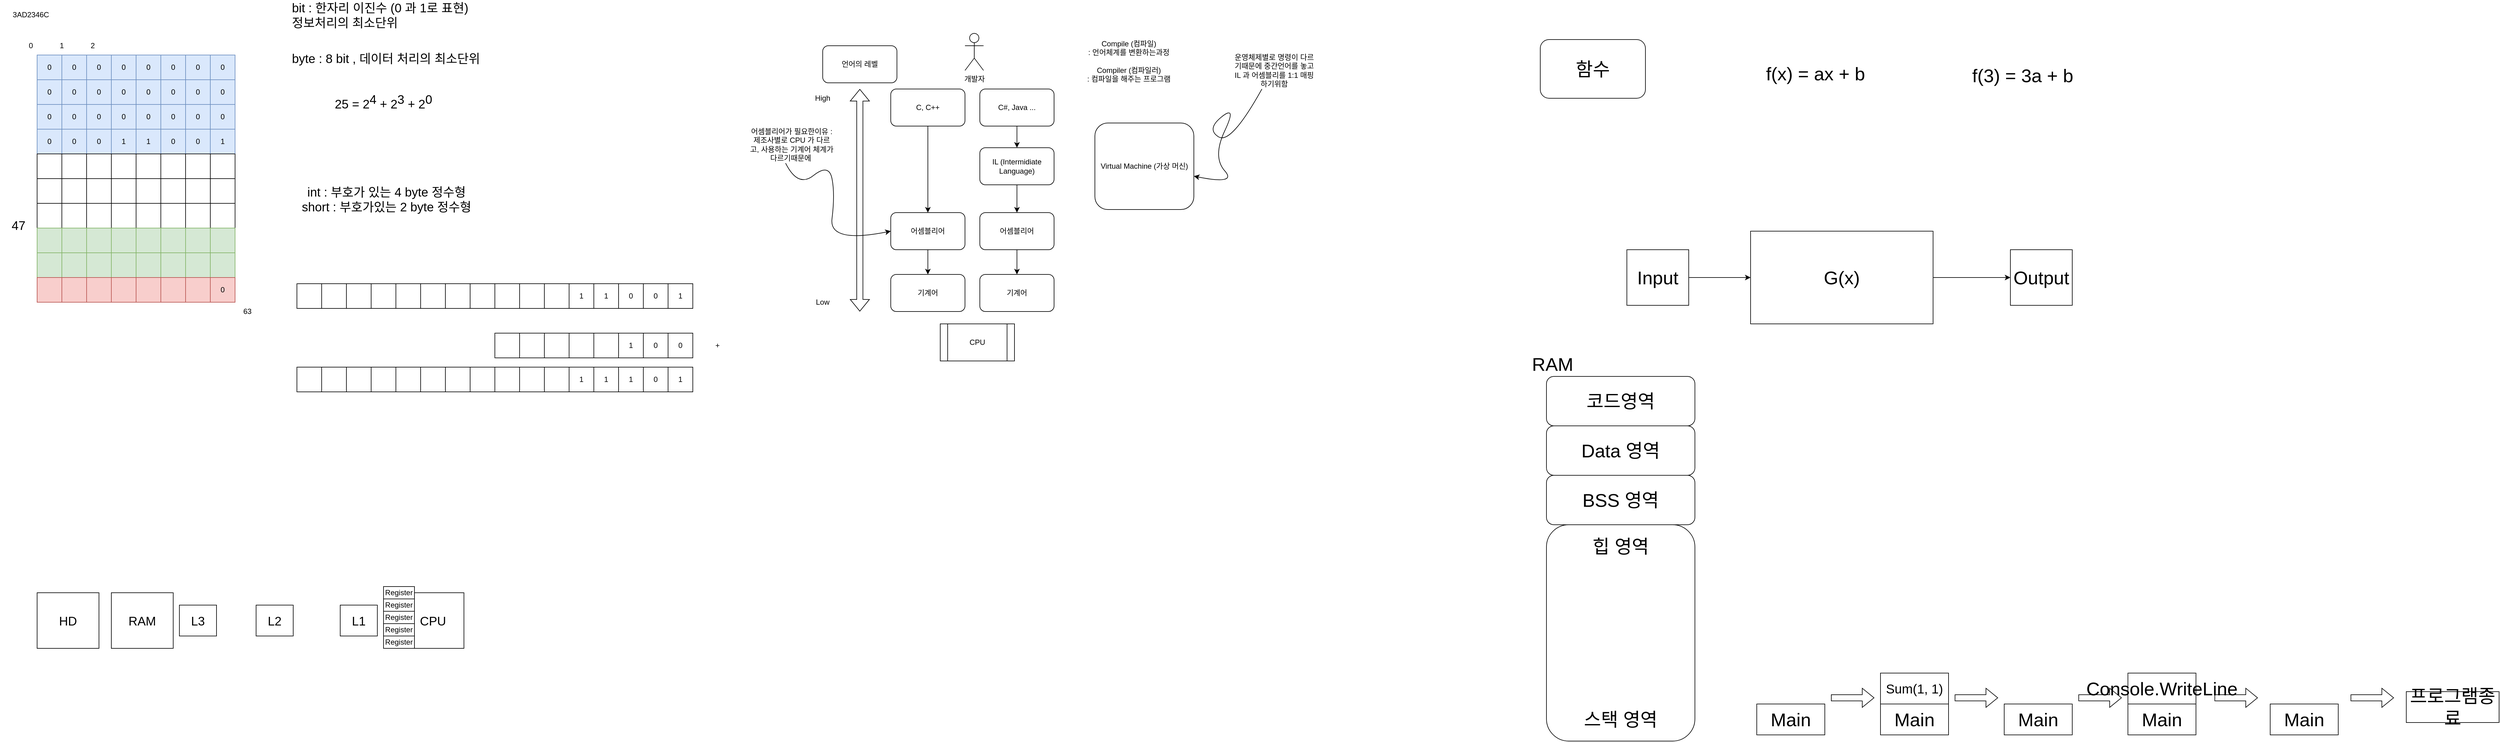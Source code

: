 <mxfile version="20.8.16" type="device"><diagram id="C5RBs43oDa-KdzZeNtuy" name="Page-1"><mxGraphModel dx="875" dy="1653" grid="1" gridSize="10" guides="1" tooltips="1" connect="1" arrows="1" fold="1" page="1" pageScale="1" pageWidth="827" pageHeight="1169" math="0" shadow="0"><root><mxCell id="WIyWlLk6GJQsqaUBKTNV-0"/><mxCell id="WIyWlLk6GJQsqaUBKTNV-1" parent="WIyWlLk6GJQsqaUBKTNV-0"/><mxCell id="dY5niSCzDYul9lsuzA1u-0" value="0" style="rounded=0;whiteSpace=wrap;html=1;fillColor=#dae8fc;strokeColor=#6c8ebf;" vertex="1" parent="WIyWlLk6GJQsqaUBKTNV-1"><mxGeometry x="80" y="40" width="40" height="40" as="geometry"/></mxCell><mxCell id="dY5niSCzDYul9lsuzA1u-1" value="0" style="rounded=0;whiteSpace=wrap;html=1;fillColor=#dae8fc;strokeColor=#6c8ebf;" vertex="1" parent="WIyWlLk6GJQsqaUBKTNV-1"><mxGeometry x="120" y="40" width="40" height="40" as="geometry"/></mxCell><mxCell id="dY5niSCzDYul9lsuzA1u-2" value="0" style="rounded=0;whiteSpace=wrap;html=1;fillColor=#dae8fc;strokeColor=#6c8ebf;" vertex="1" parent="WIyWlLk6GJQsqaUBKTNV-1"><mxGeometry x="160" y="40" width="40" height="40" as="geometry"/></mxCell><mxCell id="dY5niSCzDYul9lsuzA1u-3" value="0" style="rounded=0;whiteSpace=wrap;html=1;fillColor=#dae8fc;strokeColor=#6c8ebf;" vertex="1" parent="WIyWlLk6GJQsqaUBKTNV-1"><mxGeometry x="200" y="40" width="40" height="40" as="geometry"/></mxCell><mxCell id="dY5niSCzDYul9lsuzA1u-4" value="0" style="rounded=0;whiteSpace=wrap;html=1;fillColor=#dae8fc;strokeColor=#6c8ebf;" vertex="1" parent="WIyWlLk6GJQsqaUBKTNV-1"><mxGeometry x="240" y="40" width="40" height="40" as="geometry"/></mxCell><mxCell id="dY5niSCzDYul9lsuzA1u-5" value="0" style="rounded=0;whiteSpace=wrap;html=1;fillColor=#dae8fc;strokeColor=#6c8ebf;" vertex="1" parent="WIyWlLk6GJQsqaUBKTNV-1"><mxGeometry x="280" y="40" width="40" height="40" as="geometry"/></mxCell><mxCell id="dY5niSCzDYul9lsuzA1u-6" value="0" style="rounded=0;whiteSpace=wrap;html=1;fillColor=#dae8fc;strokeColor=#6c8ebf;" vertex="1" parent="WIyWlLk6GJQsqaUBKTNV-1"><mxGeometry x="320" y="40" width="40" height="40" as="geometry"/></mxCell><mxCell id="dY5niSCzDYul9lsuzA1u-7" value="0" style="rounded=0;whiteSpace=wrap;html=1;fillColor=#dae8fc;strokeColor=#6c8ebf;" vertex="1" parent="WIyWlLk6GJQsqaUBKTNV-1"><mxGeometry x="360" y="40" width="40" height="40" as="geometry"/></mxCell><mxCell id="dY5niSCzDYul9lsuzA1u-10" value="0" style="rounded=0;whiteSpace=wrap;html=1;fillColor=#dae8fc;strokeColor=#6c8ebf;" vertex="1" parent="WIyWlLk6GJQsqaUBKTNV-1"><mxGeometry x="80" y="80" width="40" height="40" as="geometry"/></mxCell><mxCell id="dY5niSCzDYul9lsuzA1u-11" value="0" style="rounded=0;whiteSpace=wrap;html=1;fillColor=#dae8fc;strokeColor=#6c8ebf;" vertex="1" parent="WIyWlLk6GJQsqaUBKTNV-1"><mxGeometry x="120" y="80" width="40" height="40" as="geometry"/></mxCell><mxCell id="dY5niSCzDYul9lsuzA1u-12" value="0" style="rounded=0;whiteSpace=wrap;html=1;fillColor=#dae8fc;strokeColor=#6c8ebf;" vertex="1" parent="WIyWlLk6GJQsqaUBKTNV-1"><mxGeometry x="160" y="80" width="40" height="40" as="geometry"/></mxCell><mxCell id="dY5niSCzDYul9lsuzA1u-13" value="0" style="rounded=0;whiteSpace=wrap;html=1;fillColor=#dae8fc;strokeColor=#6c8ebf;" vertex="1" parent="WIyWlLk6GJQsqaUBKTNV-1"><mxGeometry x="200" y="80" width="40" height="40" as="geometry"/></mxCell><mxCell id="dY5niSCzDYul9lsuzA1u-14" value="0" style="rounded=0;whiteSpace=wrap;html=1;fillColor=#dae8fc;strokeColor=#6c8ebf;" vertex="1" parent="WIyWlLk6GJQsqaUBKTNV-1"><mxGeometry x="240" y="80" width="40" height="40" as="geometry"/></mxCell><mxCell id="dY5niSCzDYul9lsuzA1u-15" value="0" style="rounded=0;whiteSpace=wrap;html=1;fillColor=#dae8fc;strokeColor=#6c8ebf;" vertex="1" parent="WIyWlLk6GJQsqaUBKTNV-1"><mxGeometry x="280" y="80" width="40" height="40" as="geometry"/></mxCell><mxCell id="dY5niSCzDYul9lsuzA1u-16" value="0" style="rounded=0;whiteSpace=wrap;html=1;fillColor=#dae8fc;strokeColor=#6c8ebf;" vertex="1" parent="WIyWlLk6GJQsqaUBKTNV-1"><mxGeometry x="320" y="80" width="40" height="40" as="geometry"/></mxCell><mxCell id="dY5niSCzDYul9lsuzA1u-17" value="0" style="rounded=0;whiteSpace=wrap;html=1;fillColor=#dae8fc;strokeColor=#6c8ebf;" vertex="1" parent="WIyWlLk6GJQsqaUBKTNV-1"><mxGeometry x="360" y="80" width="40" height="40" as="geometry"/></mxCell><mxCell id="dY5niSCzDYul9lsuzA1u-40" value="0" style="rounded=0;whiteSpace=wrap;html=1;fillColor=#dae8fc;strokeColor=#6c8ebf;" vertex="1" parent="WIyWlLk6GJQsqaUBKTNV-1"><mxGeometry x="80" y="120" width="40" height="40" as="geometry"/></mxCell><mxCell id="dY5niSCzDYul9lsuzA1u-41" value="0" style="rounded=0;whiteSpace=wrap;html=1;fillColor=#dae8fc;strokeColor=#6c8ebf;" vertex="1" parent="WIyWlLk6GJQsqaUBKTNV-1"><mxGeometry x="120" y="120" width="40" height="40" as="geometry"/></mxCell><mxCell id="dY5niSCzDYul9lsuzA1u-42" value="0" style="rounded=0;whiteSpace=wrap;html=1;fillColor=#dae8fc;strokeColor=#6c8ebf;" vertex="1" parent="WIyWlLk6GJQsqaUBKTNV-1"><mxGeometry x="160" y="120" width="40" height="40" as="geometry"/></mxCell><mxCell id="dY5niSCzDYul9lsuzA1u-43" value="0" style="rounded=0;whiteSpace=wrap;html=1;fillColor=#dae8fc;strokeColor=#6c8ebf;" vertex="1" parent="WIyWlLk6GJQsqaUBKTNV-1"><mxGeometry x="200" y="120" width="40" height="40" as="geometry"/></mxCell><mxCell id="dY5niSCzDYul9lsuzA1u-44" value="0" style="rounded=0;whiteSpace=wrap;html=1;fillColor=#dae8fc;strokeColor=#6c8ebf;" vertex="1" parent="WIyWlLk6GJQsqaUBKTNV-1"><mxGeometry x="240" y="120" width="40" height="40" as="geometry"/></mxCell><mxCell id="dY5niSCzDYul9lsuzA1u-45" value="0" style="rounded=0;whiteSpace=wrap;html=1;fillColor=#dae8fc;strokeColor=#6c8ebf;" vertex="1" parent="WIyWlLk6GJQsqaUBKTNV-1"><mxGeometry x="280" y="120" width="40" height="40" as="geometry"/></mxCell><mxCell id="dY5niSCzDYul9lsuzA1u-46" value="0" style="rounded=0;whiteSpace=wrap;html=1;fillColor=#dae8fc;strokeColor=#6c8ebf;" vertex="1" parent="WIyWlLk6GJQsqaUBKTNV-1"><mxGeometry x="320" y="120" width="40" height="40" as="geometry"/></mxCell><mxCell id="dY5niSCzDYul9lsuzA1u-47" value="0" style="rounded=0;whiteSpace=wrap;html=1;fillColor=#dae8fc;strokeColor=#6c8ebf;" vertex="1" parent="WIyWlLk6GJQsqaUBKTNV-1"><mxGeometry x="360" y="120" width="40" height="40" as="geometry"/></mxCell><mxCell id="dY5niSCzDYul9lsuzA1u-50" value="0" style="rounded=0;whiteSpace=wrap;html=1;fillColor=#dae8fc;strokeColor=#6c8ebf;" vertex="1" parent="WIyWlLk6GJQsqaUBKTNV-1"><mxGeometry x="80" y="160" width="40" height="40" as="geometry"/></mxCell><mxCell id="dY5niSCzDYul9lsuzA1u-51" value="0" style="rounded=0;whiteSpace=wrap;html=1;fillColor=#dae8fc;strokeColor=#6c8ebf;" vertex="1" parent="WIyWlLk6GJQsqaUBKTNV-1"><mxGeometry x="120" y="160" width="40" height="40" as="geometry"/></mxCell><mxCell id="dY5niSCzDYul9lsuzA1u-52" value="0" style="rounded=0;whiteSpace=wrap;html=1;fillColor=#dae8fc;strokeColor=#6c8ebf;" vertex="1" parent="WIyWlLk6GJQsqaUBKTNV-1"><mxGeometry x="160" y="160" width="40" height="40" as="geometry"/></mxCell><mxCell id="dY5niSCzDYul9lsuzA1u-53" value="1" style="rounded=0;whiteSpace=wrap;html=1;fillColor=#dae8fc;strokeColor=#6c8ebf;" vertex="1" parent="WIyWlLk6GJQsqaUBKTNV-1"><mxGeometry x="200" y="160" width="40" height="40" as="geometry"/></mxCell><mxCell id="dY5niSCzDYul9lsuzA1u-54" value="1" style="rounded=0;whiteSpace=wrap;html=1;fillColor=#dae8fc;strokeColor=#6c8ebf;" vertex="1" parent="WIyWlLk6GJQsqaUBKTNV-1"><mxGeometry x="240" y="160" width="40" height="40" as="geometry"/></mxCell><mxCell id="dY5niSCzDYul9lsuzA1u-55" value="0" style="rounded=0;whiteSpace=wrap;html=1;fillColor=#dae8fc;strokeColor=#6c8ebf;" vertex="1" parent="WIyWlLk6GJQsqaUBKTNV-1"><mxGeometry x="280" y="160" width="40" height="40" as="geometry"/></mxCell><mxCell id="dY5niSCzDYul9lsuzA1u-56" value="0" style="rounded=0;whiteSpace=wrap;html=1;fillColor=#dae8fc;strokeColor=#6c8ebf;" vertex="1" parent="WIyWlLk6GJQsqaUBKTNV-1"><mxGeometry x="320" y="160" width="40" height="40" as="geometry"/></mxCell><mxCell id="dY5niSCzDYul9lsuzA1u-57" value="1" style="rounded=0;whiteSpace=wrap;html=1;fillColor=#dae8fc;strokeColor=#6c8ebf;" vertex="1" parent="WIyWlLk6GJQsqaUBKTNV-1"><mxGeometry x="360" y="160" width="40" height="40" as="geometry"/></mxCell><mxCell id="dY5niSCzDYul9lsuzA1u-60" value="" style="rounded=0;whiteSpace=wrap;html=1;" vertex="1" parent="WIyWlLk6GJQsqaUBKTNV-1"><mxGeometry x="80" y="200" width="40" height="40" as="geometry"/></mxCell><mxCell id="dY5niSCzDYul9lsuzA1u-61" value="" style="rounded=0;whiteSpace=wrap;html=1;" vertex="1" parent="WIyWlLk6GJQsqaUBKTNV-1"><mxGeometry x="120" y="200" width="40" height="40" as="geometry"/></mxCell><mxCell id="dY5niSCzDYul9lsuzA1u-62" value="" style="rounded=0;whiteSpace=wrap;html=1;" vertex="1" parent="WIyWlLk6GJQsqaUBKTNV-1"><mxGeometry x="160" y="200" width="40" height="40" as="geometry"/></mxCell><mxCell id="dY5niSCzDYul9lsuzA1u-63" value="" style="rounded=0;whiteSpace=wrap;html=1;" vertex="1" parent="WIyWlLk6GJQsqaUBKTNV-1"><mxGeometry x="200" y="200" width="40" height="40" as="geometry"/></mxCell><mxCell id="dY5niSCzDYul9lsuzA1u-64" value="" style="rounded=0;whiteSpace=wrap;html=1;" vertex="1" parent="WIyWlLk6GJQsqaUBKTNV-1"><mxGeometry x="240" y="200" width="40" height="40" as="geometry"/></mxCell><mxCell id="dY5niSCzDYul9lsuzA1u-65" value="" style="rounded=0;whiteSpace=wrap;html=1;" vertex="1" parent="WIyWlLk6GJQsqaUBKTNV-1"><mxGeometry x="280" y="200" width="40" height="40" as="geometry"/></mxCell><mxCell id="dY5niSCzDYul9lsuzA1u-66" value="" style="rounded=0;whiteSpace=wrap;html=1;" vertex="1" parent="WIyWlLk6GJQsqaUBKTNV-1"><mxGeometry x="320" y="200" width="40" height="40" as="geometry"/></mxCell><mxCell id="dY5niSCzDYul9lsuzA1u-67" value="" style="rounded=0;whiteSpace=wrap;html=1;" vertex="1" parent="WIyWlLk6GJQsqaUBKTNV-1"><mxGeometry x="360" y="200" width="40" height="40" as="geometry"/></mxCell><mxCell id="dY5niSCzDYul9lsuzA1u-70" value="" style="rounded=0;whiteSpace=wrap;html=1;" vertex="1" parent="WIyWlLk6GJQsqaUBKTNV-1"><mxGeometry x="80" y="240" width="40" height="40" as="geometry"/></mxCell><mxCell id="dY5niSCzDYul9lsuzA1u-71" value="" style="rounded=0;whiteSpace=wrap;html=1;" vertex="1" parent="WIyWlLk6GJQsqaUBKTNV-1"><mxGeometry x="120" y="240" width="40" height="40" as="geometry"/></mxCell><mxCell id="dY5niSCzDYul9lsuzA1u-72" value="" style="rounded=0;whiteSpace=wrap;html=1;" vertex="1" parent="WIyWlLk6GJQsqaUBKTNV-1"><mxGeometry x="160" y="240" width="40" height="40" as="geometry"/></mxCell><mxCell id="dY5niSCzDYul9lsuzA1u-73" value="" style="rounded=0;whiteSpace=wrap;html=1;" vertex="1" parent="WIyWlLk6GJQsqaUBKTNV-1"><mxGeometry x="200" y="240" width="40" height="40" as="geometry"/></mxCell><mxCell id="dY5niSCzDYul9lsuzA1u-74" value="" style="rounded=0;whiteSpace=wrap;html=1;" vertex="1" parent="WIyWlLk6GJQsqaUBKTNV-1"><mxGeometry x="240" y="240" width="40" height="40" as="geometry"/></mxCell><mxCell id="dY5niSCzDYul9lsuzA1u-75" value="" style="rounded=0;whiteSpace=wrap;html=1;" vertex="1" parent="WIyWlLk6GJQsqaUBKTNV-1"><mxGeometry x="280" y="240" width="40" height="40" as="geometry"/></mxCell><mxCell id="dY5niSCzDYul9lsuzA1u-76" value="" style="rounded=0;whiteSpace=wrap;html=1;" vertex="1" parent="WIyWlLk6GJQsqaUBKTNV-1"><mxGeometry x="320" y="240" width="40" height="40" as="geometry"/></mxCell><mxCell id="dY5niSCzDYul9lsuzA1u-77" value="" style="rounded=0;whiteSpace=wrap;html=1;" vertex="1" parent="WIyWlLk6GJQsqaUBKTNV-1"><mxGeometry x="360" y="240" width="40" height="40" as="geometry"/></mxCell><mxCell id="dY5niSCzDYul9lsuzA1u-80" value="" style="rounded=0;whiteSpace=wrap;html=1;" vertex="1" parent="WIyWlLk6GJQsqaUBKTNV-1"><mxGeometry x="80" y="280" width="40" height="40" as="geometry"/></mxCell><mxCell id="dY5niSCzDYul9lsuzA1u-81" value="" style="rounded=0;whiteSpace=wrap;html=1;" vertex="1" parent="WIyWlLk6GJQsqaUBKTNV-1"><mxGeometry x="120" y="280" width="40" height="40" as="geometry"/></mxCell><mxCell id="dY5niSCzDYul9lsuzA1u-82" value="" style="rounded=0;whiteSpace=wrap;html=1;" vertex="1" parent="WIyWlLk6GJQsqaUBKTNV-1"><mxGeometry x="160" y="280" width="40" height="40" as="geometry"/></mxCell><mxCell id="dY5niSCzDYul9lsuzA1u-83" value="" style="rounded=0;whiteSpace=wrap;html=1;" vertex="1" parent="WIyWlLk6GJQsqaUBKTNV-1"><mxGeometry x="200" y="280" width="40" height="40" as="geometry"/></mxCell><mxCell id="dY5niSCzDYul9lsuzA1u-84" value="" style="rounded=0;whiteSpace=wrap;html=1;" vertex="1" parent="WIyWlLk6GJQsqaUBKTNV-1"><mxGeometry x="240" y="280" width="40" height="40" as="geometry"/></mxCell><mxCell id="dY5niSCzDYul9lsuzA1u-85" value="" style="rounded=0;whiteSpace=wrap;html=1;" vertex="1" parent="WIyWlLk6GJQsqaUBKTNV-1"><mxGeometry x="280" y="280" width="40" height="40" as="geometry"/></mxCell><mxCell id="dY5niSCzDYul9lsuzA1u-86" value="" style="rounded=0;whiteSpace=wrap;html=1;" vertex="1" parent="WIyWlLk6GJQsqaUBKTNV-1"><mxGeometry x="320" y="280" width="40" height="40" as="geometry"/></mxCell><mxCell id="dY5niSCzDYul9lsuzA1u-87" value="" style="rounded=0;whiteSpace=wrap;html=1;" vertex="1" parent="WIyWlLk6GJQsqaUBKTNV-1"><mxGeometry x="360" y="280" width="40" height="40" as="geometry"/></mxCell><mxCell id="dY5niSCzDYul9lsuzA1u-90" value="" style="rounded=0;whiteSpace=wrap;html=1;fillColor=#d5e8d4;strokeColor=#82b366;" vertex="1" parent="WIyWlLk6GJQsqaUBKTNV-1"><mxGeometry x="80" y="320" width="40" height="40" as="geometry"/></mxCell><mxCell id="dY5niSCzDYul9lsuzA1u-91" value="" style="rounded=0;whiteSpace=wrap;html=1;fillColor=#d5e8d4;strokeColor=#82b366;" vertex="1" parent="WIyWlLk6GJQsqaUBKTNV-1"><mxGeometry x="120" y="320" width="40" height="40" as="geometry"/></mxCell><mxCell id="dY5niSCzDYul9lsuzA1u-92" value="" style="rounded=0;whiteSpace=wrap;html=1;fillColor=#d5e8d4;strokeColor=#82b366;" vertex="1" parent="WIyWlLk6GJQsqaUBKTNV-1"><mxGeometry x="160" y="320" width="40" height="40" as="geometry"/></mxCell><mxCell id="dY5niSCzDYul9lsuzA1u-93" value="" style="rounded=0;whiteSpace=wrap;html=1;fillColor=#d5e8d4;strokeColor=#82b366;" vertex="1" parent="WIyWlLk6GJQsqaUBKTNV-1"><mxGeometry x="200" y="320" width="40" height="40" as="geometry"/></mxCell><mxCell id="dY5niSCzDYul9lsuzA1u-94" value="" style="rounded=0;whiteSpace=wrap;html=1;fillColor=#d5e8d4;strokeColor=#82b366;" vertex="1" parent="WIyWlLk6GJQsqaUBKTNV-1"><mxGeometry x="240" y="320" width="40" height="40" as="geometry"/></mxCell><mxCell id="dY5niSCzDYul9lsuzA1u-95" value="" style="rounded=0;whiteSpace=wrap;html=1;fillColor=#d5e8d4;strokeColor=#82b366;" vertex="1" parent="WIyWlLk6GJQsqaUBKTNV-1"><mxGeometry x="280" y="320" width="40" height="40" as="geometry"/></mxCell><mxCell id="dY5niSCzDYul9lsuzA1u-96" value="" style="rounded=0;whiteSpace=wrap;html=1;fillColor=#d5e8d4;strokeColor=#82b366;" vertex="1" parent="WIyWlLk6GJQsqaUBKTNV-1"><mxGeometry x="320" y="320" width="40" height="40" as="geometry"/></mxCell><mxCell id="dY5niSCzDYul9lsuzA1u-97" value="" style="rounded=0;whiteSpace=wrap;html=1;fillColor=#d5e8d4;strokeColor=#82b366;" vertex="1" parent="WIyWlLk6GJQsqaUBKTNV-1"><mxGeometry x="360" y="320" width="40" height="40" as="geometry"/></mxCell><mxCell id="dY5niSCzDYul9lsuzA1u-100" value="" style="rounded=0;whiteSpace=wrap;html=1;fillColor=#d5e8d4;strokeColor=#82b366;" vertex="1" parent="WIyWlLk6GJQsqaUBKTNV-1"><mxGeometry x="80" y="360" width="40" height="40" as="geometry"/></mxCell><mxCell id="dY5niSCzDYul9lsuzA1u-101" value="" style="rounded=0;whiteSpace=wrap;html=1;fillColor=#d5e8d4;strokeColor=#82b366;" vertex="1" parent="WIyWlLk6GJQsqaUBKTNV-1"><mxGeometry x="120" y="360" width="40" height="40" as="geometry"/></mxCell><mxCell id="dY5niSCzDYul9lsuzA1u-102" value="" style="rounded=0;whiteSpace=wrap;html=1;fillColor=#d5e8d4;strokeColor=#82b366;" vertex="1" parent="WIyWlLk6GJQsqaUBKTNV-1"><mxGeometry x="160" y="360" width="40" height="40" as="geometry"/></mxCell><mxCell id="dY5niSCzDYul9lsuzA1u-103" value="" style="rounded=0;whiteSpace=wrap;html=1;fillColor=#d5e8d4;strokeColor=#82b366;" vertex="1" parent="WIyWlLk6GJQsqaUBKTNV-1"><mxGeometry x="200" y="360" width="40" height="40" as="geometry"/></mxCell><mxCell id="dY5niSCzDYul9lsuzA1u-104" value="" style="rounded=0;whiteSpace=wrap;html=1;fillColor=#d5e8d4;strokeColor=#82b366;" vertex="1" parent="WIyWlLk6GJQsqaUBKTNV-1"><mxGeometry x="240" y="360" width="40" height="40" as="geometry"/></mxCell><mxCell id="dY5niSCzDYul9lsuzA1u-105" value="" style="rounded=0;whiteSpace=wrap;html=1;fillColor=#d5e8d4;strokeColor=#82b366;" vertex="1" parent="WIyWlLk6GJQsqaUBKTNV-1"><mxGeometry x="280" y="360" width="40" height="40" as="geometry"/></mxCell><mxCell id="dY5niSCzDYul9lsuzA1u-106" value="" style="rounded=0;whiteSpace=wrap;html=1;fillColor=#d5e8d4;strokeColor=#82b366;" vertex="1" parent="WIyWlLk6GJQsqaUBKTNV-1"><mxGeometry x="320" y="360" width="40" height="40" as="geometry"/></mxCell><mxCell id="dY5niSCzDYul9lsuzA1u-107" value="" style="rounded=0;whiteSpace=wrap;html=1;fillColor=#d5e8d4;strokeColor=#82b366;" vertex="1" parent="WIyWlLk6GJQsqaUBKTNV-1"><mxGeometry x="360" y="360" width="40" height="40" as="geometry"/></mxCell><mxCell id="dY5niSCzDYul9lsuzA1u-110" value="" style="rounded=0;whiteSpace=wrap;html=1;fillColor=#f8cecc;strokeColor=#b85450;" vertex="1" parent="WIyWlLk6GJQsqaUBKTNV-1"><mxGeometry x="80" y="400" width="40" height="40" as="geometry"/></mxCell><mxCell id="dY5niSCzDYul9lsuzA1u-111" value="" style="rounded=0;whiteSpace=wrap;html=1;fillColor=#f8cecc;strokeColor=#b85450;" vertex="1" parent="WIyWlLk6GJQsqaUBKTNV-1"><mxGeometry x="120" y="400" width="40" height="40" as="geometry"/></mxCell><mxCell id="dY5niSCzDYul9lsuzA1u-112" value="" style="rounded=0;whiteSpace=wrap;html=1;fillColor=#f8cecc;strokeColor=#b85450;" vertex="1" parent="WIyWlLk6GJQsqaUBKTNV-1"><mxGeometry x="160" y="400" width="40" height="40" as="geometry"/></mxCell><mxCell id="dY5niSCzDYul9lsuzA1u-113" value="" style="rounded=0;whiteSpace=wrap;html=1;fillColor=#f8cecc;strokeColor=#b85450;" vertex="1" parent="WIyWlLk6GJQsqaUBKTNV-1"><mxGeometry x="200" y="400" width="40" height="40" as="geometry"/></mxCell><mxCell id="dY5niSCzDYul9lsuzA1u-114" value="" style="rounded=0;whiteSpace=wrap;html=1;fillColor=#f8cecc;strokeColor=#b85450;" vertex="1" parent="WIyWlLk6GJQsqaUBKTNV-1"><mxGeometry x="240" y="400" width="40" height="40" as="geometry"/></mxCell><mxCell id="dY5niSCzDYul9lsuzA1u-115" value="" style="rounded=0;whiteSpace=wrap;html=1;fillColor=#f8cecc;strokeColor=#b85450;" vertex="1" parent="WIyWlLk6GJQsqaUBKTNV-1"><mxGeometry x="280" y="400" width="40" height="40" as="geometry"/></mxCell><mxCell id="dY5niSCzDYul9lsuzA1u-116" value="" style="rounded=0;whiteSpace=wrap;html=1;fillColor=#f8cecc;strokeColor=#b85450;" vertex="1" parent="WIyWlLk6GJQsqaUBKTNV-1"><mxGeometry x="320" y="400" width="40" height="40" as="geometry"/></mxCell><mxCell id="dY5niSCzDYul9lsuzA1u-117" value="0" style="rounded=0;whiteSpace=wrap;html=1;fillColor=#f8cecc;strokeColor=#b85450;" vertex="1" parent="WIyWlLk6GJQsqaUBKTNV-1"><mxGeometry x="360" y="400" width="40" height="40" as="geometry"/></mxCell><mxCell id="dY5niSCzDYul9lsuzA1u-140" value="0" style="text;html=1;strokeColor=none;fillColor=none;align=center;verticalAlign=middle;whiteSpace=wrap;rounded=0;" vertex="1" parent="WIyWlLk6GJQsqaUBKTNV-1"><mxGeometry x="50" y="10" width="40" height="30" as="geometry"/></mxCell><mxCell id="dY5niSCzDYul9lsuzA1u-141" value="63" style="text;html=1;strokeColor=none;fillColor=none;align=center;verticalAlign=middle;whiteSpace=wrap;rounded=0;" vertex="1" parent="WIyWlLk6GJQsqaUBKTNV-1"><mxGeometry x="400" y="440" width="40" height="30" as="geometry"/></mxCell><mxCell id="dY5niSCzDYul9lsuzA1u-142" value="1" style="text;html=1;strokeColor=none;fillColor=none;align=center;verticalAlign=middle;whiteSpace=wrap;rounded=0;" vertex="1" parent="WIyWlLk6GJQsqaUBKTNV-1"><mxGeometry x="100" y="10" width="40" height="30" as="geometry"/></mxCell><mxCell id="dY5niSCzDYul9lsuzA1u-143" value="2" style="text;html=1;strokeColor=none;fillColor=none;align=center;verticalAlign=middle;whiteSpace=wrap;rounded=0;" vertex="1" parent="WIyWlLk6GJQsqaUBKTNV-1"><mxGeometry x="150" y="10" width="40" height="30" as="geometry"/></mxCell><mxCell id="dY5niSCzDYul9lsuzA1u-144" value="3AD2346C" style="text;html=1;strokeColor=none;fillColor=none;align=center;verticalAlign=middle;whiteSpace=wrap;rounded=0;" vertex="1" parent="WIyWlLk6GJQsqaUBKTNV-1"><mxGeometry x="30" y="-40" width="80" height="30" as="geometry"/></mxCell><mxCell id="dY5niSCzDYul9lsuzA1u-145" value="25 = 2&lt;sup style=&quot;font-size: 20px;&quot;&gt;4&lt;/sup&gt; + 2&lt;sup style=&quot;font-size: 20px;&quot;&gt;3&lt;/sup&gt; + 2&lt;sup style=&quot;font-size: 20px;&quot;&gt;0&lt;/sup&gt;" style="text;html=1;strokeColor=none;fillColor=none;align=center;verticalAlign=middle;whiteSpace=wrap;rounded=0;fontSize=20;" vertex="1" parent="WIyWlLk6GJQsqaUBKTNV-1"><mxGeometry x="490" y="100" width="300" height="30" as="geometry"/></mxCell><mxCell id="dY5niSCzDYul9lsuzA1u-147" value="bit : 한자리 이진수 (0 과 1로 표현) 정보처리의 최소단위&amp;nbsp;" style="text;html=1;strokeColor=none;fillColor=none;align=left;verticalAlign=middle;whiteSpace=wrap;rounded=0;fontSize=20;" vertex="1" parent="WIyWlLk6GJQsqaUBKTNV-1"><mxGeometry x="490" y="-40" width="310" height="30" as="geometry"/></mxCell><mxCell id="dY5niSCzDYul9lsuzA1u-148" value="int : 부호가 있는 4 byte 정수형&lt;br&gt;short : 부호가있는 2 byte 정수형" style="text;html=1;strokeColor=none;fillColor=none;align=center;verticalAlign=middle;whiteSpace=wrap;rounded=0;fontSize=20;" vertex="1" parent="WIyWlLk6GJQsqaUBKTNV-1"><mxGeometry x="480" y="165" width="330" height="215" as="geometry"/></mxCell><mxCell id="dY5niSCzDYul9lsuzA1u-149" value="byte : 8 bit , 데이터 처리의 최소단위" style="text;html=1;strokeColor=none;fillColor=none;align=left;verticalAlign=middle;whiteSpace=wrap;rounded=0;fontSize=20;" vertex="1" parent="WIyWlLk6GJQsqaUBKTNV-1"><mxGeometry x="490" y="30" width="370" height="30" as="geometry"/></mxCell><mxCell id="dY5niSCzDYul9lsuzA1u-151" value="47" style="text;html=1;strokeColor=none;fillColor=none;align=center;verticalAlign=middle;whiteSpace=wrap;rounded=0;fontSize=20;" vertex="1" parent="WIyWlLk6GJQsqaUBKTNV-1"><mxGeometry x="20" y="300" width="60" height="30" as="geometry"/></mxCell><mxCell id="dY5niSCzDYul9lsuzA1u-152" value="CPU" style="rounded=0;whiteSpace=wrap;html=1;fontSize=20;" vertex="1" parent="WIyWlLk6GJQsqaUBKTNV-1"><mxGeometry x="670" y="910" width="100" height="90" as="geometry"/></mxCell><mxCell id="dY5niSCzDYul9lsuzA1u-153" value="RAM" style="rounded=0;whiteSpace=wrap;html=1;fontSize=20;" vertex="1" parent="WIyWlLk6GJQsqaUBKTNV-1"><mxGeometry x="200" y="910" width="100" height="90" as="geometry"/></mxCell><mxCell id="dY5niSCzDYul9lsuzA1u-154" value="HD" style="rounded=0;whiteSpace=wrap;html=1;fontSize=20;" vertex="1" parent="WIyWlLk6GJQsqaUBKTNV-1"><mxGeometry x="80" y="910" width="100" height="90" as="geometry"/></mxCell><mxCell id="dY5niSCzDYul9lsuzA1u-155" value="L1" style="rounded=0;whiteSpace=wrap;html=1;fontSize=20;" vertex="1" parent="WIyWlLk6GJQsqaUBKTNV-1"><mxGeometry x="570" y="930" width="60" height="50" as="geometry"/></mxCell><mxCell id="dY5niSCzDYul9lsuzA1u-156" value="L2" style="rounded=0;whiteSpace=wrap;html=1;fontSize=20;" vertex="1" parent="WIyWlLk6GJQsqaUBKTNV-1"><mxGeometry x="434" y="930" width="60" height="50" as="geometry"/></mxCell><mxCell id="dY5niSCzDYul9lsuzA1u-157" value="L3" style="rounded=0;whiteSpace=wrap;html=1;fontSize=20;" vertex="1" parent="WIyWlLk6GJQsqaUBKTNV-1"><mxGeometry x="310" y="930" width="60" height="50" as="geometry"/></mxCell><mxCell id="dY5niSCzDYul9lsuzA1u-158" value="Register" style="rounded=0;whiteSpace=wrap;html=1;fontSize=12;" vertex="1" parent="WIyWlLk6GJQsqaUBKTNV-1"><mxGeometry x="640" y="940" width="50" height="20" as="geometry"/></mxCell><mxCell id="dY5niSCzDYul9lsuzA1u-159" value="Register" style="rounded=0;whiteSpace=wrap;html=1;fontSize=12;" vertex="1" parent="WIyWlLk6GJQsqaUBKTNV-1"><mxGeometry x="640" y="960" width="50" height="20" as="geometry"/></mxCell><mxCell id="dY5niSCzDYul9lsuzA1u-160" value="Register" style="rounded=0;whiteSpace=wrap;html=1;fontSize=12;" vertex="1" parent="WIyWlLk6GJQsqaUBKTNV-1"><mxGeometry x="640" y="980" width="50" height="20" as="geometry"/></mxCell><mxCell id="dY5niSCzDYul9lsuzA1u-161" value="Register" style="rounded=0;whiteSpace=wrap;html=1;fontSize=12;" vertex="1" parent="WIyWlLk6GJQsqaUBKTNV-1"><mxGeometry x="640" y="920" width="50" height="20" as="geometry"/></mxCell><mxCell id="dY5niSCzDYul9lsuzA1u-162" value="Register" style="rounded=0;whiteSpace=wrap;html=1;fontSize=12;" vertex="1" parent="WIyWlLk6GJQsqaUBKTNV-1"><mxGeometry x="640" y="900" width="50" height="20" as="geometry"/></mxCell><mxCell id="dY5niSCzDYul9lsuzA1u-163" value="" style="rounded=0;whiteSpace=wrap;html=1;" vertex="1" parent="WIyWlLk6GJQsqaUBKTNV-1"><mxGeometry x="500" y="410" width="40" height="40" as="geometry"/></mxCell><mxCell id="dY5niSCzDYul9lsuzA1u-164" value="" style="rounded=0;whiteSpace=wrap;html=1;" vertex="1" parent="WIyWlLk6GJQsqaUBKTNV-1"><mxGeometry x="540" y="410" width="40" height="40" as="geometry"/></mxCell><mxCell id="dY5niSCzDYul9lsuzA1u-165" value="" style="rounded=0;whiteSpace=wrap;html=1;" vertex="1" parent="WIyWlLk6GJQsqaUBKTNV-1"><mxGeometry x="580" y="410" width="40" height="40" as="geometry"/></mxCell><mxCell id="dY5niSCzDYul9lsuzA1u-166" value="" style="rounded=0;whiteSpace=wrap;html=1;" vertex="1" parent="WIyWlLk6GJQsqaUBKTNV-1"><mxGeometry x="620" y="410" width="40" height="40" as="geometry"/></mxCell><mxCell id="dY5niSCzDYul9lsuzA1u-167" value="" style="rounded=0;whiteSpace=wrap;html=1;" vertex="1" parent="WIyWlLk6GJQsqaUBKTNV-1"><mxGeometry x="660" y="410" width="40" height="40" as="geometry"/></mxCell><mxCell id="dY5niSCzDYul9lsuzA1u-168" value="" style="rounded=0;whiteSpace=wrap;html=1;" vertex="1" parent="WIyWlLk6GJQsqaUBKTNV-1"><mxGeometry x="700" y="410" width="40" height="40" as="geometry"/></mxCell><mxCell id="dY5niSCzDYul9lsuzA1u-169" value="" style="rounded=0;whiteSpace=wrap;html=1;" vertex="1" parent="WIyWlLk6GJQsqaUBKTNV-1"><mxGeometry x="740" y="410" width="40" height="40" as="geometry"/></mxCell><mxCell id="dY5niSCzDYul9lsuzA1u-170" value="" style="rounded=0;whiteSpace=wrap;html=1;" vertex="1" parent="WIyWlLk6GJQsqaUBKTNV-1"><mxGeometry x="780" y="410" width="40" height="40" as="geometry"/></mxCell><mxCell id="dY5niSCzDYul9lsuzA1u-171" value="" style="rounded=0;whiteSpace=wrap;html=1;" vertex="1" parent="WIyWlLk6GJQsqaUBKTNV-1"><mxGeometry x="820" y="410" width="40" height="40" as="geometry"/></mxCell><mxCell id="dY5niSCzDYul9lsuzA1u-172" value="" style="rounded=0;whiteSpace=wrap;html=1;" vertex="1" parent="WIyWlLk6GJQsqaUBKTNV-1"><mxGeometry x="860" y="410" width="40" height="40" as="geometry"/></mxCell><mxCell id="dY5niSCzDYul9lsuzA1u-173" value="" style="rounded=0;whiteSpace=wrap;html=1;" vertex="1" parent="WIyWlLk6GJQsqaUBKTNV-1"><mxGeometry x="900" y="410" width="40" height="40" as="geometry"/></mxCell><mxCell id="dY5niSCzDYul9lsuzA1u-174" value="1" style="rounded=0;whiteSpace=wrap;html=1;" vertex="1" parent="WIyWlLk6GJQsqaUBKTNV-1"><mxGeometry x="940" y="410" width="40" height="40" as="geometry"/></mxCell><mxCell id="dY5niSCzDYul9lsuzA1u-175" value="1" style="rounded=0;whiteSpace=wrap;html=1;" vertex="1" parent="WIyWlLk6GJQsqaUBKTNV-1"><mxGeometry x="980" y="410" width="40" height="40" as="geometry"/></mxCell><mxCell id="dY5niSCzDYul9lsuzA1u-176" value="0" style="rounded=0;whiteSpace=wrap;html=1;" vertex="1" parent="WIyWlLk6GJQsqaUBKTNV-1"><mxGeometry x="1020" y="410" width="40" height="40" as="geometry"/></mxCell><mxCell id="dY5niSCzDYul9lsuzA1u-177" value="0" style="rounded=0;whiteSpace=wrap;html=1;" vertex="1" parent="WIyWlLk6GJQsqaUBKTNV-1"><mxGeometry x="1060" y="410" width="40" height="40" as="geometry"/></mxCell><mxCell id="dY5niSCzDYul9lsuzA1u-178" value="1" style="rounded=0;whiteSpace=wrap;html=1;" vertex="1" parent="WIyWlLk6GJQsqaUBKTNV-1"><mxGeometry x="1100" y="410" width="40" height="40" as="geometry"/></mxCell><mxCell id="dY5niSCzDYul9lsuzA1u-179" value="" style="rounded=0;whiteSpace=wrap;html=1;" vertex="1" parent="WIyWlLk6GJQsqaUBKTNV-1"><mxGeometry x="820" y="490" width="40" height="40" as="geometry"/></mxCell><mxCell id="dY5niSCzDYul9lsuzA1u-180" value="" style="rounded=0;whiteSpace=wrap;html=1;" vertex="1" parent="WIyWlLk6GJQsqaUBKTNV-1"><mxGeometry x="860" y="490" width="40" height="40" as="geometry"/></mxCell><mxCell id="dY5niSCzDYul9lsuzA1u-181" value="" style="rounded=0;whiteSpace=wrap;html=1;" vertex="1" parent="WIyWlLk6GJQsqaUBKTNV-1"><mxGeometry x="900" y="490" width="40" height="40" as="geometry"/></mxCell><mxCell id="dY5niSCzDYul9lsuzA1u-182" value="" style="rounded=0;whiteSpace=wrap;html=1;" vertex="1" parent="WIyWlLk6GJQsqaUBKTNV-1"><mxGeometry x="940" y="490" width="40" height="40" as="geometry"/></mxCell><mxCell id="dY5niSCzDYul9lsuzA1u-183" value="" style="rounded=0;whiteSpace=wrap;html=1;" vertex="1" parent="WIyWlLk6GJQsqaUBKTNV-1"><mxGeometry x="980" y="490" width="40" height="40" as="geometry"/></mxCell><mxCell id="dY5niSCzDYul9lsuzA1u-184" value="1" style="rounded=0;whiteSpace=wrap;html=1;" vertex="1" parent="WIyWlLk6GJQsqaUBKTNV-1"><mxGeometry x="1020" y="490" width="40" height="40" as="geometry"/></mxCell><mxCell id="dY5niSCzDYul9lsuzA1u-185" value="0" style="rounded=0;whiteSpace=wrap;html=1;" vertex="1" parent="WIyWlLk6GJQsqaUBKTNV-1"><mxGeometry x="1060" y="490" width="40" height="40" as="geometry"/></mxCell><mxCell id="dY5niSCzDYul9lsuzA1u-186" value="0" style="rounded=0;whiteSpace=wrap;html=1;" vertex="1" parent="WIyWlLk6GJQsqaUBKTNV-1"><mxGeometry x="1100" y="490" width="40" height="40" as="geometry"/></mxCell><mxCell id="dY5niSCzDYul9lsuzA1u-188" value="+" style="text;html=1;strokeColor=none;fillColor=none;align=center;verticalAlign=middle;whiteSpace=wrap;rounded=0;fontSize=12;" vertex="1" parent="WIyWlLk6GJQsqaUBKTNV-1"><mxGeometry x="1150" y="495" width="60" height="30" as="geometry"/></mxCell><mxCell id="dY5niSCzDYul9lsuzA1u-189" value="" style="rounded=0;whiteSpace=wrap;html=1;" vertex="1" parent="WIyWlLk6GJQsqaUBKTNV-1"><mxGeometry x="500" y="545" width="40" height="40" as="geometry"/></mxCell><mxCell id="dY5niSCzDYul9lsuzA1u-190" value="" style="rounded=0;whiteSpace=wrap;html=1;" vertex="1" parent="WIyWlLk6GJQsqaUBKTNV-1"><mxGeometry x="540" y="545" width="40" height="40" as="geometry"/></mxCell><mxCell id="dY5niSCzDYul9lsuzA1u-191" value="" style="rounded=0;whiteSpace=wrap;html=1;" vertex="1" parent="WIyWlLk6GJQsqaUBKTNV-1"><mxGeometry x="580" y="545" width="40" height="40" as="geometry"/></mxCell><mxCell id="dY5niSCzDYul9lsuzA1u-192" value="" style="rounded=0;whiteSpace=wrap;html=1;" vertex="1" parent="WIyWlLk6GJQsqaUBKTNV-1"><mxGeometry x="620" y="545" width="40" height="40" as="geometry"/></mxCell><mxCell id="dY5niSCzDYul9lsuzA1u-193" value="" style="rounded=0;whiteSpace=wrap;html=1;" vertex="1" parent="WIyWlLk6GJQsqaUBKTNV-1"><mxGeometry x="660" y="545" width="40" height="40" as="geometry"/></mxCell><mxCell id="dY5niSCzDYul9lsuzA1u-194" value="" style="rounded=0;whiteSpace=wrap;html=1;" vertex="1" parent="WIyWlLk6GJQsqaUBKTNV-1"><mxGeometry x="700" y="545" width="40" height="40" as="geometry"/></mxCell><mxCell id="dY5niSCzDYul9lsuzA1u-195" value="" style="rounded=0;whiteSpace=wrap;html=1;" vertex="1" parent="WIyWlLk6GJQsqaUBKTNV-1"><mxGeometry x="740" y="545" width="40" height="40" as="geometry"/></mxCell><mxCell id="dY5niSCzDYul9lsuzA1u-196" value="" style="rounded=0;whiteSpace=wrap;html=1;" vertex="1" parent="WIyWlLk6GJQsqaUBKTNV-1"><mxGeometry x="780" y="545" width="40" height="40" as="geometry"/></mxCell><mxCell id="dY5niSCzDYul9lsuzA1u-197" value="" style="rounded=0;whiteSpace=wrap;html=1;" vertex="1" parent="WIyWlLk6GJQsqaUBKTNV-1"><mxGeometry x="820" y="545" width="40" height="40" as="geometry"/></mxCell><mxCell id="dY5niSCzDYul9lsuzA1u-198" value="" style="rounded=0;whiteSpace=wrap;html=1;" vertex="1" parent="WIyWlLk6GJQsqaUBKTNV-1"><mxGeometry x="860" y="545" width="40" height="40" as="geometry"/></mxCell><mxCell id="dY5niSCzDYul9lsuzA1u-199" value="" style="rounded=0;whiteSpace=wrap;html=1;" vertex="1" parent="WIyWlLk6GJQsqaUBKTNV-1"><mxGeometry x="900" y="545" width="40" height="40" as="geometry"/></mxCell><mxCell id="dY5niSCzDYul9lsuzA1u-200" value="1" style="rounded=0;whiteSpace=wrap;html=1;" vertex="1" parent="WIyWlLk6GJQsqaUBKTNV-1"><mxGeometry x="940" y="545" width="40" height="40" as="geometry"/></mxCell><mxCell id="dY5niSCzDYul9lsuzA1u-201" value="1" style="rounded=0;whiteSpace=wrap;html=1;" vertex="1" parent="WIyWlLk6GJQsqaUBKTNV-1"><mxGeometry x="980" y="545" width="40" height="40" as="geometry"/></mxCell><mxCell id="dY5niSCzDYul9lsuzA1u-202" value="1" style="rounded=0;whiteSpace=wrap;html=1;" vertex="1" parent="WIyWlLk6GJQsqaUBKTNV-1"><mxGeometry x="1020" y="545" width="40" height="40" as="geometry"/></mxCell><mxCell id="dY5niSCzDYul9lsuzA1u-203" value="0" style="rounded=0;whiteSpace=wrap;html=1;" vertex="1" parent="WIyWlLk6GJQsqaUBKTNV-1"><mxGeometry x="1060" y="545" width="40" height="40" as="geometry"/></mxCell><mxCell id="dY5niSCzDYul9lsuzA1u-204" value="1" style="rounded=0;whiteSpace=wrap;html=1;" vertex="1" parent="WIyWlLk6GJQsqaUBKTNV-1"><mxGeometry x="1100" y="545" width="40" height="40" as="geometry"/></mxCell><mxCell id="dY5niSCzDYul9lsuzA1u-205" value="언어의 레벨" style="rounded=1;whiteSpace=wrap;html=1;fontSize=12;" vertex="1" parent="WIyWlLk6GJQsqaUBKTNV-1"><mxGeometry x="1350" y="25" width="120" height="60" as="geometry"/></mxCell><mxCell id="dY5niSCzDYul9lsuzA1u-206" value="" style="shape=flexArrow;endArrow=classic;startArrow=classic;html=1;rounded=0;fontSize=12;" edge="1" parent="WIyWlLk6GJQsqaUBKTNV-1"><mxGeometry width="100" height="100" relative="1" as="geometry"><mxPoint x="1410" y="455" as="sourcePoint"/><mxPoint x="1410" y="95" as="targetPoint"/></mxGeometry></mxCell><mxCell id="dY5niSCzDYul9lsuzA1u-207" value="Low" style="text;html=1;strokeColor=none;fillColor=none;align=center;verticalAlign=middle;whiteSpace=wrap;rounded=0;fontSize=12;" vertex="1" parent="WIyWlLk6GJQsqaUBKTNV-1"><mxGeometry x="1320" y="425" width="60" height="30" as="geometry"/></mxCell><mxCell id="dY5niSCzDYul9lsuzA1u-208" value="High" style="text;html=1;strokeColor=none;fillColor=none;align=center;verticalAlign=middle;whiteSpace=wrap;rounded=0;fontSize=12;" vertex="1" parent="WIyWlLk6GJQsqaUBKTNV-1"><mxGeometry x="1320" y="95" width="60" height="30" as="geometry"/></mxCell><mxCell id="dY5niSCzDYul9lsuzA1u-209" value="기계어" style="rounded=1;whiteSpace=wrap;html=1;fontSize=12;" vertex="1" parent="WIyWlLk6GJQsqaUBKTNV-1"><mxGeometry x="1460" y="395" width="120" height="60" as="geometry"/></mxCell><mxCell id="dY5niSCzDYul9lsuzA1u-217" style="edgeStyle=orthogonalEdgeStyle;rounded=0;orthogonalLoop=1;jettySize=auto;html=1;entryX=0.5;entryY=0;entryDx=0;entryDy=0;fontSize=12;" edge="1" parent="WIyWlLk6GJQsqaUBKTNV-1" source="dY5niSCzDYul9lsuzA1u-210" target="dY5niSCzDYul9lsuzA1u-209"><mxGeometry relative="1" as="geometry"/></mxCell><mxCell id="dY5niSCzDYul9lsuzA1u-210" value="어셈블리어" style="rounded=1;whiteSpace=wrap;html=1;fontSize=12;" vertex="1" parent="WIyWlLk6GJQsqaUBKTNV-1"><mxGeometry x="1460" y="295" width="120" height="60" as="geometry"/></mxCell><mxCell id="dY5niSCzDYul9lsuzA1u-219" style="edgeStyle=orthogonalEdgeStyle;rounded=0;orthogonalLoop=1;jettySize=auto;html=1;fontSize=12;" edge="1" parent="WIyWlLk6GJQsqaUBKTNV-1" source="dY5niSCzDYul9lsuzA1u-211" target="dY5niSCzDYul9lsuzA1u-214"><mxGeometry relative="1" as="geometry"/></mxCell><mxCell id="dY5niSCzDYul9lsuzA1u-211" value="IL (Intermidiate Language)" style="rounded=1;whiteSpace=wrap;html=1;fontSize=12;" vertex="1" parent="WIyWlLk6GJQsqaUBKTNV-1"><mxGeometry x="1604" y="190" width="120" height="60" as="geometry"/></mxCell><mxCell id="dY5niSCzDYul9lsuzA1u-216" style="edgeStyle=orthogonalEdgeStyle;rounded=0;orthogonalLoop=1;jettySize=auto;html=1;fontSize=12;" edge="1" parent="WIyWlLk6GJQsqaUBKTNV-1" source="dY5niSCzDYul9lsuzA1u-212" target="dY5niSCzDYul9lsuzA1u-210"><mxGeometry relative="1" as="geometry"/></mxCell><mxCell id="dY5niSCzDYul9lsuzA1u-212" value="C, C++" style="rounded=1;whiteSpace=wrap;html=1;fontSize=12;" vertex="1" parent="WIyWlLk6GJQsqaUBKTNV-1"><mxGeometry x="1460" y="95" width="120" height="60" as="geometry"/></mxCell><mxCell id="dY5niSCzDYul9lsuzA1u-218" style="edgeStyle=orthogonalEdgeStyle;rounded=0;orthogonalLoop=1;jettySize=auto;html=1;fontSize=12;" edge="1" parent="WIyWlLk6GJQsqaUBKTNV-1" source="dY5niSCzDYul9lsuzA1u-213" target="dY5niSCzDYul9lsuzA1u-211"><mxGeometry relative="1" as="geometry"/></mxCell><mxCell id="dY5niSCzDYul9lsuzA1u-213" value="C#, Java ..." style="rounded=1;whiteSpace=wrap;html=1;fontSize=12;" vertex="1" parent="WIyWlLk6GJQsqaUBKTNV-1"><mxGeometry x="1604" y="95" width="120" height="60" as="geometry"/></mxCell><mxCell id="dY5niSCzDYul9lsuzA1u-220" style="edgeStyle=orthogonalEdgeStyle;rounded=0;orthogonalLoop=1;jettySize=auto;html=1;fontSize=12;entryX=0.5;entryY=0;entryDx=0;entryDy=0;" edge="1" parent="WIyWlLk6GJQsqaUBKTNV-1" source="dY5niSCzDYul9lsuzA1u-214" target="dY5niSCzDYul9lsuzA1u-215"><mxGeometry relative="1" as="geometry"><mxPoint x="1664" y="385" as="targetPoint"/></mxGeometry></mxCell><mxCell id="dY5niSCzDYul9lsuzA1u-214" value="어셈블리어" style="rounded=1;whiteSpace=wrap;html=1;fontSize=12;" vertex="1" parent="WIyWlLk6GJQsqaUBKTNV-1"><mxGeometry x="1604" y="295" width="120" height="60" as="geometry"/></mxCell><mxCell id="dY5niSCzDYul9lsuzA1u-215" value="기계어" style="rounded=1;whiteSpace=wrap;html=1;fontSize=12;" vertex="1" parent="WIyWlLk6GJQsqaUBKTNV-1"><mxGeometry x="1604" y="395" width="120" height="60" as="geometry"/></mxCell><mxCell id="dY5niSCzDYul9lsuzA1u-223" value="개발자" style="shape=umlActor;verticalLabelPosition=bottom;verticalAlign=top;html=1;outlineConnect=0;fontSize=12;" vertex="1" parent="WIyWlLk6GJQsqaUBKTNV-1"><mxGeometry x="1580" y="5" width="30" height="60" as="geometry"/></mxCell><mxCell id="dY5niSCzDYul9lsuzA1u-224" value="CPU" style="shape=process;whiteSpace=wrap;html=1;backgroundOutline=1;fontSize=12;" vertex="1" parent="WIyWlLk6GJQsqaUBKTNV-1"><mxGeometry x="1540" y="475" width="120" height="60" as="geometry"/></mxCell><mxCell id="dY5niSCzDYul9lsuzA1u-225" value="Compile (컴파일)&lt;br&gt;: 언어체계를 변환하는과정&lt;br&gt;&lt;br&gt;Compiler (컴파일러)&lt;br&gt;: 컴파일을 해주는 프로그램" style="text;html=1;strokeColor=none;fillColor=none;align=center;verticalAlign=middle;whiteSpace=wrap;rounded=0;fontSize=12;" vertex="1" parent="WIyWlLk6GJQsqaUBKTNV-1"><mxGeometry x="1750" y="10" width="190" height="80" as="geometry"/></mxCell><mxCell id="dY5niSCzDYul9lsuzA1u-226" value="" style="curved=1;endArrow=classic;html=1;rounded=0;fontSize=12;entryX=0;entryY=0.5;entryDx=0;entryDy=0;" edge="1" parent="WIyWlLk6GJQsqaUBKTNV-1" target="dY5niSCzDYul9lsuzA1u-210"><mxGeometry width="50" height="50" relative="1" as="geometry"><mxPoint x="1290" y="215" as="sourcePoint"/><mxPoint x="1740" y="345" as="targetPoint"/><Array as="points"><mxPoint x="1310" y="255"/><mxPoint x="1360" y="215"/><mxPoint x="1370" y="265"/><mxPoint x="1360" y="345"/></Array></mxGeometry></mxCell><mxCell id="dY5niSCzDYul9lsuzA1u-227" value="어셈블리어가 필요한이유 : 제조사별로 CPU 가 다르고, 사용하는 기계어 체계가 다르기때문에&amp;nbsp;" style="text;html=1;strokeColor=none;fillColor=none;align=center;verticalAlign=middle;whiteSpace=wrap;rounded=0;fontSize=12;" vertex="1" parent="WIyWlLk6GJQsqaUBKTNV-1"><mxGeometry x="1230" y="155" width="140" height="60" as="geometry"/></mxCell><mxCell id="dY5niSCzDYul9lsuzA1u-228" value="Virtual Machine (가상 머신)" style="rounded=1;whiteSpace=wrap;html=1;fontSize=12;" vertex="1" parent="WIyWlLk6GJQsqaUBKTNV-1"><mxGeometry x="1790" y="150" width="160" height="140" as="geometry"/></mxCell><mxCell id="dY5niSCzDYul9lsuzA1u-230" value="" style="curved=1;endArrow=classic;html=1;rounded=0;fontSize=12;" edge="1" parent="WIyWlLk6GJQsqaUBKTNV-1" target="dY5niSCzDYul9lsuzA1u-228"><mxGeometry width="50" height="50" relative="1" as="geometry"><mxPoint x="2060" y="95" as="sourcePoint"/><mxPoint x="2120" y="230" as="targetPoint"/><Array as="points"><mxPoint x="2010" y="185"/><mxPoint x="1970" y="160"/><mxPoint x="2020" y="120"/><mxPoint x="1980" y="205"/><mxPoint x="2020" y="250"/></Array></mxGeometry></mxCell><mxCell id="dY5niSCzDYul9lsuzA1u-231" value="운영체제별로 명령이 다르기때문에 중간언어를 놓고 IL 과 어셈블리를 1:1 매핑하기위함" style="text;html=1;strokeColor=none;fillColor=none;align=center;verticalAlign=middle;whiteSpace=wrap;rounded=0;fontSize=12;" vertex="1" parent="WIyWlLk6GJQsqaUBKTNV-1"><mxGeometry x="2010" y="35" width="140" height="60" as="geometry"/></mxCell><mxCell id="dY5niSCzDYul9lsuzA1u-233" value="함수" style="rounded=1;whiteSpace=wrap;html=1;fontSize=30;" vertex="1" parent="WIyWlLk6GJQsqaUBKTNV-1"><mxGeometry x="2510" y="15" width="170" height="95" as="geometry"/></mxCell><mxCell id="dY5niSCzDYul9lsuzA1u-234" value="f(x) = ax + b" style="text;html=1;strokeColor=none;fillColor=none;align=center;verticalAlign=middle;whiteSpace=wrap;rounded=0;fontSize=30;" vertex="1" parent="WIyWlLk6GJQsqaUBKTNV-1"><mxGeometry x="2740" y="40" width="430" height="60" as="geometry"/></mxCell><mxCell id="dY5niSCzDYul9lsuzA1u-237" value="f(3) = 3a + b" style="text;html=1;strokeColor=none;fillColor=none;align=center;verticalAlign=middle;whiteSpace=wrap;rounded=0;fontSize=30;" vertex="1" parent="WIyWlLk6GJQsqaUBKTNV-1"><mxGeometry x="3200" y="50" width="180" height="45" as="geometry"/></mxCell><mxCell id="dY5niSCzDYul9lsuzA1u-240" style="edgeStyle=orthogonalEdgeStyle;rounded=0;orthogonalLoop=1;jettySize=auto;html=1;entryX=0;entryY=0.5;entryDx=0;entryDy=0;fontSize=30;" edge="1" parent="WIyWlLk6GJQsqaUBKTNV-1" source="dY5niSCzDYul9lsuzA1u-238" target="dY5niSCzDYul9lsuzA1u-239"><mxGeometry relative="1" as="geometry"/></mxCell><mxCell id="dY5niSCzDYul9lsuzA1u-238" value="Input" style="rounded=0;whiteSpace=wrap;html=1;fontSize=30;" vertex="1" parent="WIyWlLk6GJQsqaUBKTNV-1"><mxGeometry x="2650" y="355" width="100" height="90" as="geometry"/></mxCell><mxCell id="dY5niSCzDYul9lsuzA1u-242" style="edgeStyle=orthogonalEdgeStyle;rounded=0;orthogonalLoop=1;jettySize=auto;html=1;entryX=0;entryY=0.5;entryDx=0;entryDy=0;fontSize=30;" edge="1" parent="WIyWlLk6GJQsqaUBKTNV-1" source="dY5niSCzDYul9lsuzA1u-239" target="dY5niSCzDYul9lsuzA1u-241"><mxGeometry relative="1" as="geometry"/></mxCell><mxCell id="dY5niSCzDYul9lsuzA1u-239" value="G(x)" style="rounded=0;whiteSpace=wrap;html=1;fontSize=30;" vertex="1" parent="WIyWlLk6GJQsqaUBKTNV-1"><mxGeometry x="2850" y="325" width="295" height="150" as="geometry"/></mxCell><mxCell id="dY5niSCzDYul9lsuzA1u-241" value="Output" style="rounded=0;whiteSpace=wrap;html=1;fontSize=30;" vertex="1" parent="WIyWlLk6GJQsqaUBKTNV-1"><mxGeometry x="3270" y="355" width="100" height="90" as="geometry"/></mxCell><mxCell id="dY5niSCzDYul9lsuzA1u-243" value="코드영역" style="rounded=1;whiteSpace=wrap;html=1;fontSize=30;" vertex="1" parent="WIyWlLk6GJQsqaUBKTNV-1"><mxGeometry x="2520" y="560" width="240" height="80" as="geometry"/></mxCell><mxCell id="dY5niSCzDYul9lsuzA1u-244" value="RAM" style="text;html=1;strokeColor=none;fillColor=none;align=center;verticalAlign=middle;whiteSpace=wrap;rounded=0;fontSize=30;" vertex="1" parent="WIyWlLk6GJQsqaUBKTNV-1"><mxGeometry x="2500" y="525" width="60" height="30" as="geometry"/></mxCell><mxCell id="dY5niSCzDYul9lsuzA1u-245" value="Data 영역" style="rounded=1;whiteSpace=wrap;html=1;fontSize=30;" vertex="1" parent="WIyWlLk6GJQsqaUBKTNV-1"><mxGeometry x="2520" y="640" width="240" height="80" as="geometry"/></mxCell><mxCell id="dY5niSCzDYul9lsuzA1u-246" value="BSS 영역" style="rounded=1;whiteSpace=wrap;html=1;fontSize=30;" vertex="1" parent="WIyWlLk6GJQsqaUBKTNV-1"><mxGeometry x="2520" y="720" width="240" height="80" as="geometry"/></mxCell><mxCell id="dY5niSCzDYul9lsuzA1u-247" value="" style="rounded=1;whiteSpace=wrap;html=1;fontSize=30;" vertex="1" parent="WIyWlLk6GJQsqaUBKTNV-1"><mxGeometry x="2520" y="800" width="240" height="350" as="geometry"/></mxCell><mxCell id="dY5niSCzDYul9lsuzA1u-248" value="힙 영역" style="text;html=1;strokeColor=none;fillColor=none;align=center;verticalAlign=middle;whiteSpace=wrap;rounded=0;fontSize=30;" vertex="1" parent="WIyWlLk6GJQsqaUBKTNV-1"><mxGeometry x="2560" y="810" width="160" height="50" as="geometry"/></mxCell><mxCell id="dY5niSCzDYul9lsuzA1u-249" value="스택 영역" style="text;html=1;strokeColor=none;fillColor=none;align=center;verticalAlign=middle;whiteSpace=wrap;rounded=0;fontSize=30;" vertex="1" parent="WIyWlLk6GJQsqaUBKTNV-1"><mxGeometry x="2560" y="1090" width="160" height="50" as="geometry"/></mxCell><mxCell id="dY5niSCzDYul9lsuzA1u-250" value="Main" style="rounded=0;whiteSpace=wrap;html=1;fontSize=30;" vertex="1" parent="WIyWlLk6GJQsqaUBKTNV-1"><mxGeometry x="2860" y="1090" width="110" height="50" as="geometry"/></mxCell><mxCell id="dY5niSCzDYul9lsuzA1u-253" value="Sum(1, 1)" style="rounded=0;whiteSpace=wrap;html=1;fontSize=21;" vertex="1" parent="WIyWlLk6GJQsqaUBKTNV-1"><mxGeometry x="3060" y="1040" width="110" height="50" as="geometry"/></mxCell><mxCell id="dY5niSCzDYul9lsuzA1u-254" value="Main" style="rounded=0;whiteSpace=wrap;html=1;fontSize=30;" vertex="1" parent="WIyWlLk6GJQsqaUBKTNV-1"><mxGeometry x="3060" y="1090" width="110" height="50" as="geometry"/></mxCell><mxCell id="dY5niSCzDYul9lsuzA1u-255" value="" style="shape=flexArrow;endArrow=classic;html=1;rounded=0;fontSize=21;" edge="1" parent="WIyWlLk6GJQsqaUBKTNV-1"><mxGeometry width="50" height="50" relative="1" as="geometry"><mxPoint x="2980" y="1080" as="sourcePoint"/><mxPoint x="3050" y="1080" as="targetPoint"/></mxGeometry></mxCell><mxCell id="dY5niSCzDYul9lsuzA1u-256" value="" style="shape=flexArrow;endArrow=classic;html=1;rounded=0;fontSize=21;" edge="1" parent="WIyWlLk6GJQsqaUBKTNV-1"><mxGeometry width="50" height="50" relative="1" as="geometry"><mxPoint x="3180" y="1080" as="sourcePoint"/><mxPoint x="3250" y="1080" as="targetPoint"/></mxGeometry></mxCell><mxCell id="dY5niSCzDYul9lsuzA1u-257" value="Main" style="rounded=0;whiteSpace=wrap;html=1;fontSize=30;" vertex="1" parent="WIyWlLk6GJQsqaUBKTNV-1"><mxGeometry x="3260" y="1090" width="110" height="50" as="geometry"/></mxCell><mxCell id="dY5niSCzDYul9lsuzA1u-258" value="" style="shape=flexArrow;endArrow=classic;html=1;rounded=0;fontSize=21;" edge="1" parent="WIyWlLk6GJQsqaUBKTNV-1"><mxGeometry width="50" height="50" relative="1" as="geometry"><mxPoint x="3380" y="1080" as="sourcePoint"/><mxPoint x="3450" y="1080" as="targetPoint"/></mxGeometry></mxCell><mxCell id="dY5niSCzDYul9lsuzA1u-259" value="Main" style="rounded=0;whiteSpace=wrap;html=1;fontSize=30;" vertex="1" parent="WIyWlLk6GJQsqaUBKTNV-1"><mxGeometry x="3460" y="1090" width="110" height="50" as="geometry"/></mxCell><mxCell id="dY5niSCzDYul9lsuzA1u-260" value="Console.WriteLine" style="rounded=0;whiteSpace=wrap;html=1;fontSize=30;" vertex="1" parent="WIyWlLk6GJQsqaUBKTNV-1"><mxGeometry x="3460" y="1040" width="110" height="50" as="geometry"/></mxCell><mxCell id="dY5niSCzDYul9lsuzA1u-261" value="Main" style="rounded=0;whiteSpace=wrap;html=1;fontSize=30;" vertex="1" parent="WIyWlLk6GJQsqaUBKTNV-1"><mxGeometry x="3690" y="1090" width="110" height="50" as="geometry"/></mxCell><mxCell id="dY5niSCzDYul9lsuzA1u-262" value="" style="shape=flexArrow;endArrow=classic;html=1;rounded=0;fontSize=21;" edge="1" parent="WIyWlLk6GJQsqaUBKTNV-1"><mxGeometry width="50" height="50" relative="1" as="geometry"><mxPoint x="3600" y="1080" as="sourcePoint"/><mxPoint x="3670" y="1080" as="targetPoint"/></mxGeometry></mxCell><mxCell id="dY5niSCzDYul9lsuzA1u-263" value="" style="shape=flexArrow;endArrow=classic;html=1;rounded=0;fontSize=21;" edge="1" parent="WIyWlLk6GJQsqaUBKTNV-1"><mxGeometry width="50" height="50" relative="1" as="geometry"><mxPoint x="3820" y="1080" as="sourcePoint"/><mxPoint x="3890" y="1080" as="targetPoint"/></mxGeometry></mxCell><mxCell id="dY5niSCzDYul9lsuzA1u-264" value="프로그램종료" style="rounded=0;whiteSpace=wrap;html=1;fontSize=30;" vertex="1" parent="WIyWlLk6GJQsqaUBKTNV-1"><mxGeometry x="3910" y="1070" width="150" height="50" as="geometry"/></mxCell></root></mxGraphModel></diagram></mxfile>